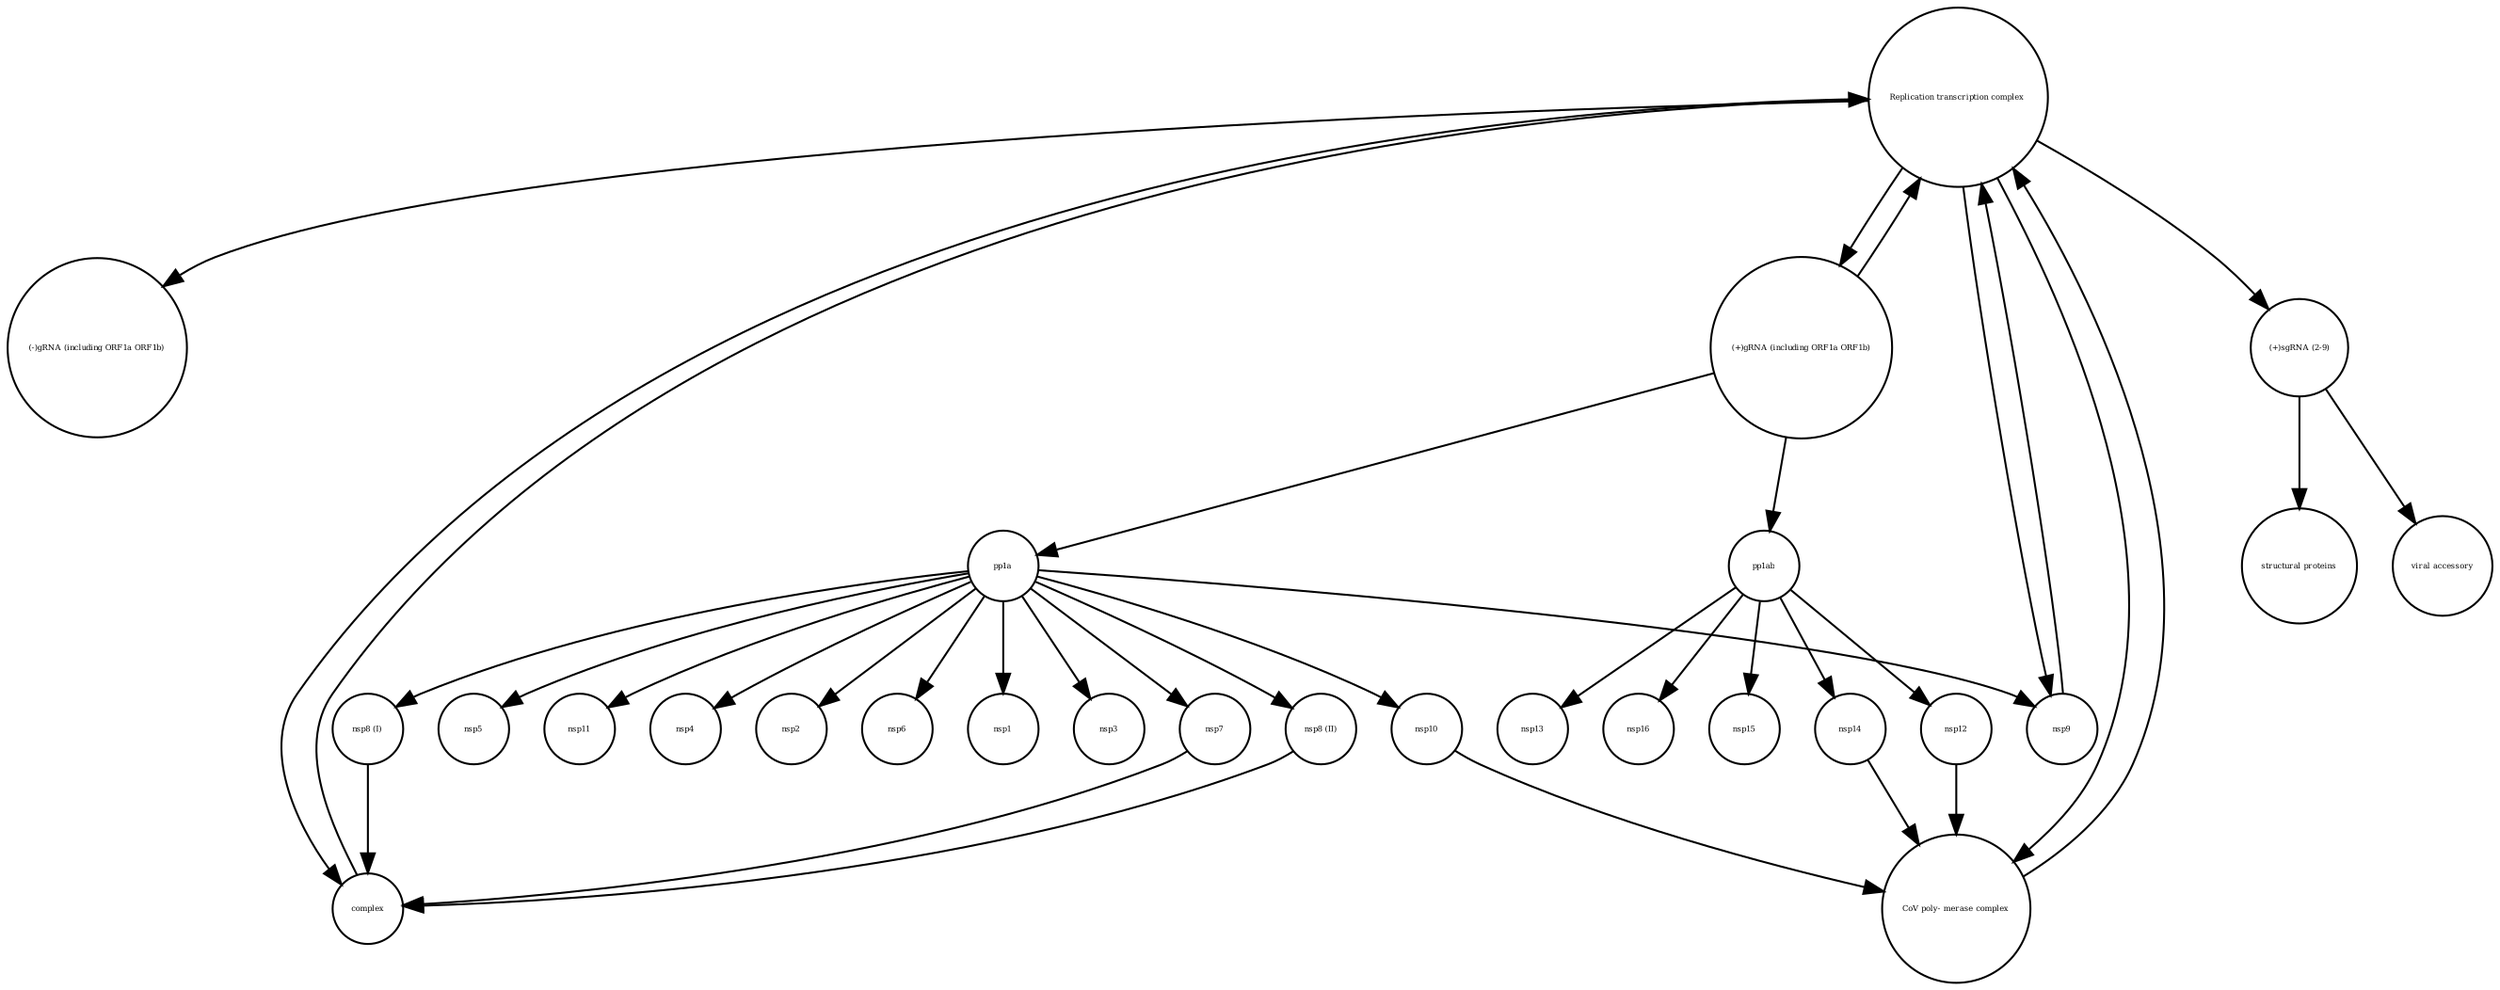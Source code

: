 strict digraph  {
"(-)gRNA (including ORF1a ORF1b)" [annotation="", bipartite=0, cls="nucleic acid feature", fontsize=4, label="(-)gRNA (including ORF1a ORF1b)", shape=circle];
"viral accessory" [annotation="", bipartite=0, cls=macromolecule, fontsize=4, label="viral accessory", shape=circle];
nsp7 [annotation="", bipartite=0, cls=macromolecule, fontsize=4, label=nsp7, shape=circle];
nsp11 [annotation="", bipartite=0, cls=macromolecule, fontsize=4, label=nsp11, shape=circle];
nsp4 [annotation="", bipartite=0, cls=macromolecule, fontsize=4, label=nsp4, shape=circle];
nsp2 [annotation="", bipartite=0, cls=macromolecule, fontsize=4, label=nsp2, shape=circle];
nsp16 [annotation="", bipartite=0, cls=macromolecule, fontsize=4, label=nsp16, shape=circle];
nsp6 [annotation="", bipartite=0, cls=macromolecule, fontsize=4, label=nsp6, shape=circle];
pp1ab [annotation="", bipartite=0, cls=macromolecule, fontsize=4, label=pp1ab, shape=circle];
"(+)gRNA (including ORF1a ORF1b)" [annotation="", bipartite=0, cls="nucleic acid feature", fontsize=4, label="(+)gRNA (including ORF1a ORF1b)", shape=circle];
"nsp8 (II)" [annotation="", bipartite=0, cls=macromolecule, fontsize=4, label="nsp8 (II)", shape=circle];
nsp15 [annotation="", bipartite=0, cls=macromolecule, fontsize=4, label=nsp15, shape=circle];
nsp12 [annotation="", bipartite=0, cls=macromolecule, fontsize=4, label=nsp12, shape=circle];
complex [annotation="", bipartite=0, cls=complex, fontsize=4, label=complex, shape=circle];
nsp1 [annotation="", bipartite=0, cls=macromolecule, fontsize=4, label=nsp1, shape=circle];
"(+)sgRNA (2-9)" [annotation="", bipartite=0, cls="nucleic acid feature", fontsize=4, label="(+)sgRNA (2-9)", shape=circle];
"nsp8 (I)" [annotation="", bipartite=0, cls=macromolecule, fontsize=4, label="nsp8 (I)", shape=circle];
nsp10 [annotation="", bipartite=0, cls=macromolecule, fontsize=4, label=nsp10, shape=circle];
nsp9 [annotation="", bipartite=0, cls=macromolecule, fontsize=4, label=nsp9, shape=circle];
nsp14 [annotation="", bipartite=0, cls=macromolecule, fontsize=4, label=nsp14, shape=circle];
nsp13 [annotation="", bipartite=0, cls=macromolecule, fontsize=4, label=nsp13, shape=circle];
pp1a [annotation="", bipartite=0, cls=macromolecule, fontsize=4, label=pp1a, shape=circle];
"Replication transcription complex " [annotation="", bipartite=0, cls=complex, fontsize=4, label="Replication transcription complex ", shape=circle];
nsp3 [annotation="", bipartite=0, cls=macromolecule, fontsize=4, label=nsp3, shape=circle];
nsp5 [annotation="", bipartite=0, cls=macromolecule, fontsize=4, label=nsp5, shape=circle];
"structural proteins" [annotation="", bipartite=0, cls=macromolecule, fontsize=4, label="structural proteins", shape=circle];
"CoV poly- merase complex" [annotation="", bipartite=0, cls=complex, fontsize=4, label="CoV poly- merase complex", shape=circle];
nsp7 -> complex  [annotation="", interaction_type=production];
pp1ab -> nsp12  [annotation="", interaction_type=production];
pp1ab -> nsp14  [annotation="", interaction_type=production];
pp1ab -> nsp15  [annotation="", interaction_type=production];
pp1ab -> nsp13  [annotation="", interaction_type=production];
pp1ab -> nsp16  [annotation="", interaction_type=production];
"(+)gRNA (including ORF1a ORF1b)" -> pp1a  [annotation="", interaction_type="necessary stimulation"];
"(+)gRNA (including ORF1a ORF1b)" -> pp1ab  [annotation="", interaction_type="necessary stimulation"];
"(+)gRNA (including ORF1a ORF1b)" -> "Replication transcription complex "  [annotation="", interaction_type=production];
"nsp8 (II)" -> complex  [annotation="", interaction_type=production];
nsp12 -> "CoV poly- merase complex"  [annotation="", interaction_type=production];
complex -> "Replication transcription complex "  [annotation="", interaction_type=production];
"(+)sgRNA (2-9)" -> "structural proteins"  [annotation="", interaction_type="necessary stimulation"];
"(+)sgRNA (2-9)" -> "viral accessory"  [annotation="", interaction_type="necessary stimulation"];
"nsp8 (I)" -> complex  [annotation="", interaction_type=production];
nsp10 -> "CoV poly- merase complex"  [annotation="", interaction_type=production];
nsp9 -> "Replication transcription complex "  [annotation="", interaction_type=production];
nsp14 -> "CoV poly- merase complex"  [annotation="", interaction_type=production];
pp1a -> nsp10  [annotation="", interaction_type=production];
pp1a -> nsp9  [annotation="", interaction_type=production];
pp1a -> nsp3  [annotation="", interaction_type=production];
pp1a -> "nsp8 (II)"  [annotation="", interaction_type=production];
pp1a -> nsp7  [annotation="", interaction_type=production];
pp1a -> nsp11  [annotation="", interaction_type=production];
pp1a -> nsp4  [annotation="", interaction_type=production];
pp1a -> nsp2  [annotation="", interaction_type=production];
pp1a -> nsp5  [annotation="", interaction_type=production];
pp1a -> nsp6  [annotation="", interaction_type=production];
pp1a -> nsp1  [annotation="", interaction_type=production];
pp1a -> "nsp8 (I)"  [annotation="", interaction_type=production];
"Replication transcription complex " -> "(-)gRNA (including ORF1a ORF1b)"  [annotation="", interaction_type=production];
"Replication transcription complex " -> "(+)gRNA (including ORF1a ORF1b)"  [annotation="", interaction_type=production];
"Replication transcription complex " -> nsp9  [annotation="", interaction_type=production];
"Replication transcription complex " -> complex  [annotation="", interaction_type=production];
"Replication transcription complex " -> "CoV poly- merase complex"  [annotation="", interaction_type=production];
"Replication transcription complex " -> "(+)sgRNA (2-9)"  [annotation="", interaction_type="necessary stimulation"];
"CoV poly- merase complex" -> "Replication transcription complex "  [annotation="", interaction_type=production];
}
